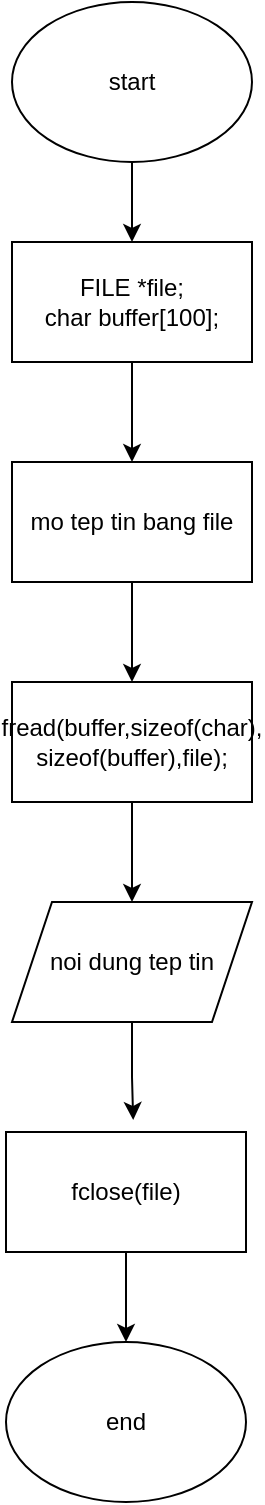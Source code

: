 <mxfile version="22.1.5" type="device">
  <diagram id="C5RBs43oDa-KdzZeNtuy" name="Page-1">
    <mxGraphModel dx="880" dy="484" grid="1" gridSize="10" guides="1" tooltips="1" connect="1" arrows="1" fold="1" page="1" pageScale="1" pageWidth="827" pageHeight="1169" math="0" shadow="0">
      <root>
        <mxCell id="WIyWlLk6GJQsqaUBKTNV-0" />
        <mxCell id="WIyWlLk6GJQsqaUBKTNV-1" parent="WIyWlLk6GJQsqaUBKTNV-0" />
        <mxCell id="Bqyoa0EmCeSfNpg1whay-2" style="edgeStyle=orthogonalEdgeStyle;rounded=0;orthogonalLoop=1;jettySize=auto;html=1;exitX=0.5;exitY=1;exitDx=0;exitDy=0;entryX=0.5;entryY=0;entryDx=0;entryDy=0;" parent="WIyWlLk6GJQsqaUBKTNV-1" source="Bqyoa0EmCeSfNpg1whay-0" target="Bqyoa0EmCeSfNpg1whay-1" edge="1">
          <mxGeometry relative="1" as="geometry" />
        </mxCell>
        <mxCell id="Bqyoa0EmCeSfNpg1whay-0" value="start" style="ellipse;whiteSpace=wrap;html=1;" parent="WIyWlLk6GJQsqaUBKTNV-1" vertex="1">
          <mxGeometry x="354" y="20" width="120" height="80" as="geometry" />
        </mxCell>
        <mxCell id="Bqyoa0EmCeSfNpg1whay-4" style="edgeStyle=orthogonalEdgeStyle;rounded=0;orthogonalLoop=1;jettySize=auto;html=1;exitX=0.5;exitY=1;exitDx=0;exitDy=0;" parent="WIyWlLk6GJQsqaUBKTNV-1" source="Bqyoa0EmCeSfNpg1whay-1" target="Bqyoa0EmCeSfNpg1whay-3" edge="1">
          <mxGeometry relative="1" as="geometry" />
        </mxCell>
        <mxCell id="Bqyoa0EmCeSfNpg1whay-1" value="&lt;div&gt;FILE *file;&lt;/div&gt;&lt;div&gt;char buffer[100];&lt;span style=&quot;&quot;&gt;&lt;/span&gt;&lt;/div&gt;" style="rounded=0;whiteSpace=wrap;html=1;" parent="WIyWlLk6GJQsqaUBKTNV-1" vertex="1">
          <mxGeometry x="354" y="140" width="120" height="60" as="geometry" />
        </mxCell>
        <mxCell id="Bqyoa0EmCeSfNpg1whay-6" style="edgeStyle=orthogonalEdgeStyle;rounded=0;orthogonalLoop=1;jettySize=auto;html=1;exitX=0.5;exitY=1;exitDx=0;exitDy=0;entryX=0.5;entryY=0;entryDx=0;entryDy=0;" parent="WIyWlLk6GJQsqaUBKTNV-1" source="Bqyoa0EmCeSfNpg1whay-3" target="Bqyoa0EmCeSfNpg1whay-5" edge="1">
          <mxGeometry relative="1" as="geometry" />
        </mxCell>
        <mxCell id="Bqyoa0EmCeSfNpg1whay-3" value="mo tep tin bang file" style="rounded=0;whiteSpace=wrap;html=1;" parent="WIyWlLk6GJQsqaUBKTNV-1" vertex="1">
          <mxGeometry x="354" y="250" width="120" height="60" as="geometry" />
        </mxCell>
        <mxCell id="Bqyoa0EmCeSfNpg1whay-8" style="edgeStyle=orthogonalEdgeStyle;rounded=0;orthogonalLoop=1;jettySize=auto;html=1;exitX=0.5;exitY=1;exitDx=0;exitDy=0;entryX=0.5;entryY=0;entryDx=0;entryDy=0;" parent="WIyWlLk6GJQsqaUBKTNV-1" source="Bqyoa0EmCeSfNpg1whay-5" target="Bqyoa0EmCeSfNpg1whay-7" edge="1">
          <mxGeometry relative="1" as="geometry" />
        </mxCell>
        <mxCell id="Bqyoa0EmCeSfNpg1whay-5" value="fread(buffer,sizeof(char), sizeof(buffer),file);" style="rounded=0;whiteSpace=wrap;html=1;" parent="WIyWlLk6GJQsqaUBKTNV-1" vertex="1">
          <mxGeometry x="354" y="360" width="120" height="60" as="geometry" />
        </mxCell>
        <mxCell id="Bqyoa0EmCeSfNpg1whay-7" value="noi dung tep tin" style="shape=parallelogram;perimeter=parallelogramPerimeter;whiteSpace=wrap;html=1;fixedSize=1;" parent="WIyWlLk6GJQsqaUBKTNV-1" vertex="1">
          <mxGeometry x="354" y="470" width="120" height="60" as="geometry" />
        </mxCell>
        <mxCell id="Bqyoa0EmCeSfNpg1whay-12" style="edgeStyle=orthogonalEdgeStyle;rounded=0;orthogonalLoop=1;jettySize=auto;html=1;exitX=0.5;exitY=1;exitDx=0;exitDy=0;entryX=0.5;entryY=0;entryDx=0;entryDy=0;" parent="WIyWlLk6GJQsqaUBKTNV-1" source="Bqyoa0EmCeSfNpg1whay-9" target="Bqyoa0EmCeSfNpg1whay-11" edge="1">
          <mxGeometry relative="1" as="geometry" />
        </mxCell>
        <mxCell id="Bqyoa0EmCeSfNpg1whay-9" value="fclose(file)" style="rounded=0;whiteSpace=wrap;html=1;" parent="WIyWlLk6GJQsqaUBKTNV-1" vertex="1">
          <mxGeometry x="351" y="585" width="120" height="60" as="geometry" />
        </mxCell>
        <mxCell id="Bqyoa0EmCeSfNpg1whay-10" style="edgeStyle=orthogonalEdgeStyle;rounded=0;orthogonalLoop=1;jettySize=auto;html=1;exitX=0.5;exitY=1;exitDx=0;exitDy=0;entryX=0.53;entryY=-0.1;entryDx=0;entryDy=0;entryPerimeter=0;" parent="WIyWlLk6GJQsqaUBKTNV-1" source="Bqyoa0EmCeSfNpg1whay-7" target="Bqyoa0EmCeSfNpg1whay-9" edge="1">
          <mxGeometry relative="1" as="geometry" />
        </mxCell>
        <mxCell id="Bqyoa0EmCeSfNpg1whay-11" value="end" style="ellipse;whiteSpace=wrap;html=1;" parent="WIyWlLk6GJQsqaUBKTNV-1" vertex="1">
          <mxGeometry x="351" y="690" width="120" height="80" as="geometry" />
        </mxCell>
      </root>
    </mxGraphModel>
  </diagram>
</mxfile>
